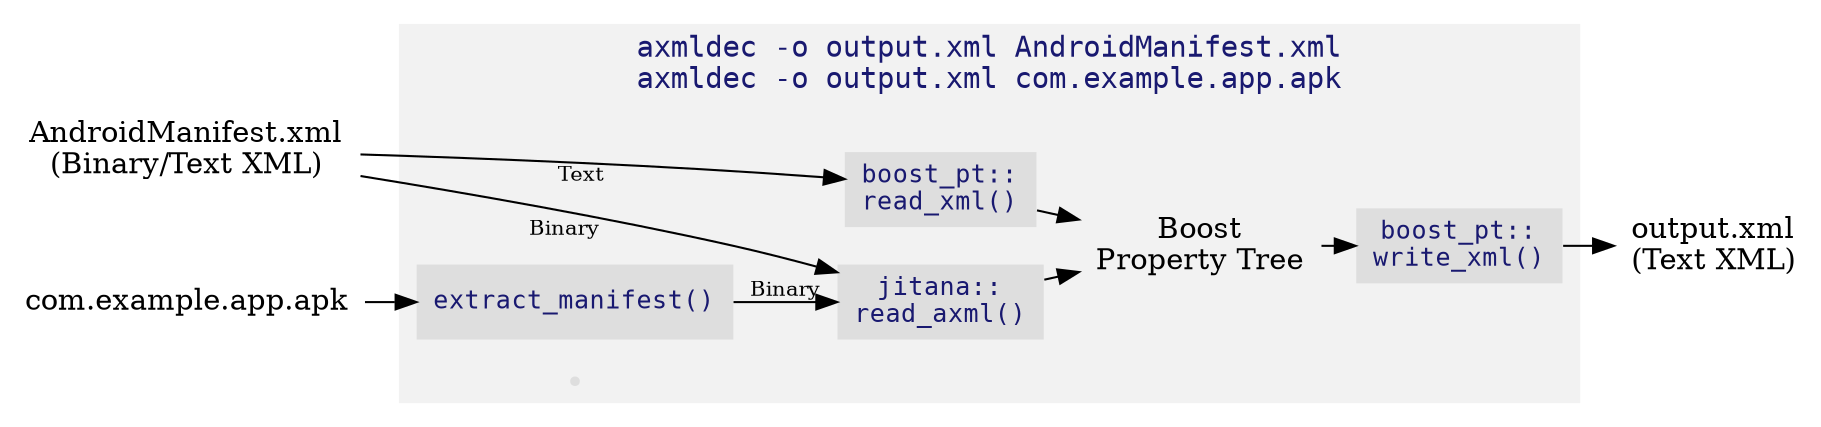 digraph {
    rankdir=LR;
    ranksep=0.1

    edge [fontsize=10];

    {
        xml [label="AndroidManifest.xml\n(Binary/Text XML)", shape=none];
        apk [label="com.example.app.apk", shape=none];
        rank=same;
    }
    decoded_xml [label="output.xml\n(Text XML)", shape=none];

    xml -> apk [style=invis];

    subgraph cluster_axmldec {
        {
            node [style=filled, color=gray87, shape=none, fontname=Courier, fontsize=12, fontcolor=midnightblue];
            extract_manifest [label="extract_manifest()", URL="https://github.com/ytsutano/axmldec/blob/master/main.cpp"];
            {
                read_xml [label="boost_pt::\nread_xml()", URL="http://www.boost.org/doc/libs/1_64_0/doc/html/boost/property_tree/xml_parser/read_xml_idp683796192.html"];
                read_axml [label="jitana::\nread_axml()", URL="https://github.com/ytsutano/axmldec/blob/master/include/jitana/util/axml_parser.hpp"];
                rank=same;
            }
            write_xml [label="boost_pt::\nwrite_xml()", URL="http://www.boost.org/doc/libs/1_64_0/doc/html/boost/property_tree/xml_parser/write_xml_idp683815200.html"];
            read_axml_xml [shape=point];
        }
        ptree [label="Boost\nProperty Tree", shape=none, URL="http://www.boost.org/doc/libs/1_64_0/doc/html/property_tree.html"];

        read_axml -> ptree;
        read_xml -> ptree;
        extract_manifest -> read_axml [label="Binary", weight=1000];
        ptree -> write_xml;

        style=filled;
        color=gray95;
        label="axmldec -o output.xml AndroidManifest.xml\naxmldec -o output.xml com.example.app.apk\n ";
        fontname=Courier;
        fontcolor=midnightblue
    }

    xml -> read_axml [xlabel="Binary"];
    xml -> read_xml [xlabel="Text"];
    apk -> extract_manifest;
    write_xml -> decoded_xml;
}

